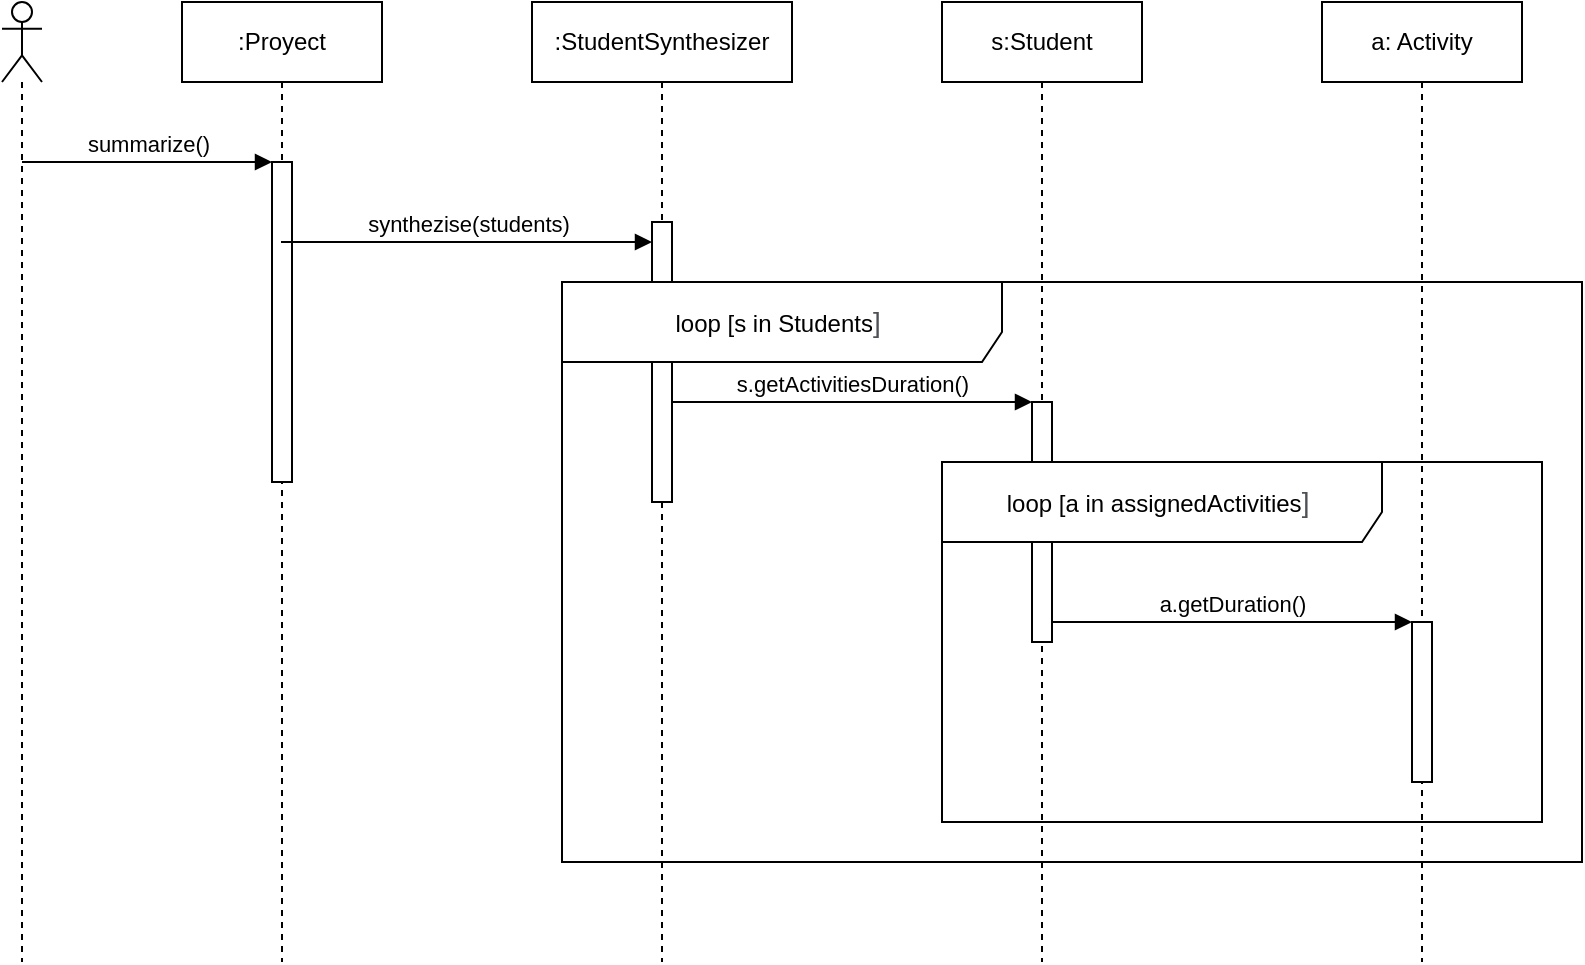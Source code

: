 <mxfile version="14.5.1" type="device"><diagram id="kgpKYQtTHZ0yAKxKKP6v" name="Page-1"><mxGraphModel dx="1217" dy="706" grid="1" gridSize="10" guides="1" tooltips="1" connect="1" arrows="1" fold="1" page="1" pageScale="1" pageWidth="850" pageHeight="1100" math="0" shadow="0"><root><mxCell id="0"/><mxCell id="1" parent="0"/><mxCell id="Gkz_bTcTz-ROoZdOtkhQ-1" value="" style="shape=umlLifeline;participant=umlActor;perimeter=lifelinePerimeter;whiteSpace=wrap;html=1;container=1;collapsible=0;recursiveResize=0;verticalAlign=top;spacingTop=36;outlineConnect=0;" vertex="1" parent="1"><mxGeometry x="30" y="80" width="20" height="480" as="geometry"/></mxCell><mxCell id="Gkz_bTcTz-ROoZdOtkhQ-2" value=":Proyect" style="shape=umlLifeline;perimeter=lifelinePerimeter;whiteSpace=wrap;html=1;container=1;collapsible=0;recursiveResize=0;outlineConnect=0;" vertex="1" parent="1"><mxGeometry x="120" y="80" width="100" height="480" as="geometry"/></mxCell><mxCell id="Gkz_bTcTz-ROoZdOtkhQ-8" value="" style="html=1;points=[];perimeter=orthogonalPerimeter;" vertex="1" parent="Gkz_bTcTz-ROoZdOtkhQ-2"><mxGeometry x="45" y="80" width="10" height="160" as="geometry"/></mxCell><mxCell id="Gkz_bTcTz-ROoZdOtkhQ-3" value="s:Student" style="shape=umlLifeline;perimeter=lifelinePerimeter;whiteSpace=wrap;html=1;container=1;collapsible=0;recursiveResize=0;outlineConnect=0;" vertex="1" parent="1"><mxGeometry x="500" y="80" width="100" height="480" as="geometry"/></mxCell><mxCell id="Gkz_bTcTz-ROoZdOtkhQ-14" value="" style="html=1;points=[];perimeter=orthogonalPerimeter;" vertex="1" parent="Gkz_bTcTz-ROoZdOtkhQ-3"><mxGeometry x="45" y="200" width="10" height="120" as="geometry"/></mxCell><mxCell id="Gkz_bTcTz-ROoZdOtkhQ-4" value="a: Activity" style="shape=umlLifeline;perimeter=lifelinePerimeter;whiteSpace=wrap;html=1;container=1;collapsible=0;recursiveResize=0;outlineConnect=0;" vertex="1" parent="1"><mxGeometry x="690" y="80" width="100" height="480" as="geometry"/></mxCell><mxCell id="Gkz_bTcTz-ROoZdOtkhQ-18" value="" style="html=1;points=[];perimeter=orthogonalPerimeter;" vertex="1" parent="Gkz_bTcTz-ROoZdOtkhQ-4"><mxGeometry x="45" y="310" width="10" height="80" as="geometry"/></mxCell><mxCell id="Gkz_bTcTz-ROoZdOtkhQ-5" value=":StudentSynthesizer" style="shape=umlLifeline;perimeter=lifelinePerimeter;whiteSpace=wrap;html=1;container=1;collapsible=0;recursiveResize=0;outlineConnect=0;" vertex="1" parent="1"><mxGeometry x="295" y="80" width="130" height="480" as="geometry"/></mxCell><mxCell id="Gkz_bTcTz-ROoZdOtkhQ-11" value="" style="html=1;points=[];perimeter=orthogonalPerimeter;" vertex="1" parent="Gkz_bTcTz-ROoZdOtkhQ-5"><mxGeometry x="60" y="110" width="10" height="140" as="geometry"/></mxCell><mxCell id="Gkz_bTcTz-ROoZdOtkhQ-9" value="summarize()" style="html=1;verticalAlign=bottom;endArrow=block;entryX=0;entryY=0;" edge="1" target="Gkz_bTcTz-ROoZdOtkhQ-8" parent="1" source="Gkz_bTcTz-ROoZdOtkhQ-1"><mxGeometry relative="1" as="geometry"><mxPoint x="95" y="160" as="sourcePoint"/></mxGeometry></mxCell><mxCell id="Gkz_bTcTz-ROoZdOtkhQ-12" value="synthezise(students)" style="html=1;verticalAlign=bottom;endArrow=block;entryX=0;entryY=0;" edge="1" parent="1"><mxGeometry relative="1" as="geometry"><mxPoint x="169.5" y="200.0" as="sourcePoint"/><mxPoint x="355" y="200.0" as="targetPoint"/></mxGeometry></mxCell><mxCell id="Gkz_bTcTz-ROoZdOtkhQ-15" value="s.getActivitiesDuration()" style="html=1;verticalAlign=bottom;endArrow=block;entryX=0;entryY=0;" edge="1" target="Gkz_bTcTz-ROoZdOtkhQ-14" parent="1" source="Gkz_bTcTz-ROoZdOtkhQ-11"><mxGeometry relative="1" as="geometry"><mxPoint x="475" y="280" as="sourcePoint"/></mxGeometry></mxCell><mxCell id="Gkz_bTcTz-ROoZdOtkhQ-19" value="a.getDuration()" style="html=1;verticalAlign=bottom;endArrow=block;entryX=0;entryY=0;" edge="1" target="Gkz_bTcTz-ROoZdOtkhQ-18" parent="1" source="Gkz_bTcTz-ROoZdOtkhQ-14"><mxGeometry relative="1" as="geometry"><mxPoint x="665" y="320" as="sourcePoint"/></mxGeometry></mxCell><mxCell id="Gkz_bTcTz-ROoZdOtkhQ-22" value="loop [a in assignedActivities&lt;span style=&quot;color: rgb(77 , 81 , 86) ; font-family: &amp;#34;arial&amp;#34; , sans-serif ; font-size: 14px ; text-align: left ; background-color: rgb(255 , 255 , 255)&quot;&gt;]&amp;nbsp;&lt;/span&gt;" style="shape=umlFrame;whiteSpace=wrap;html=1;width=220;height=40;" vertex="1" parent="1"><mxGeometry x="500" y="310" width="300" height="180" as="geometry"/></mxCell><mxCell id="Gkz_bTcTz-ROoZdOtkhQ-23" value="loop [s in Students&lt;span style=&quot;color: rgb(77 , 81 , 86) ; font-family: &amp;#34;arial&amp;#34; , sans-serif ; font-size: 14px ; text-align: left ; background-color: rgb(255 , 255 , 255)&quot;&gt;]&amp;nbsp;&lt;/span&gt;" style="shape=umlFrame;whiteSpace=wrap;html=1;width=220;height=40;" vertex="1" parent="1"><mxGeometry x="310" y="220" width="510" height="290" as="geometry"/></mxCell></root></mxGraphModel></diagram></mxfile>